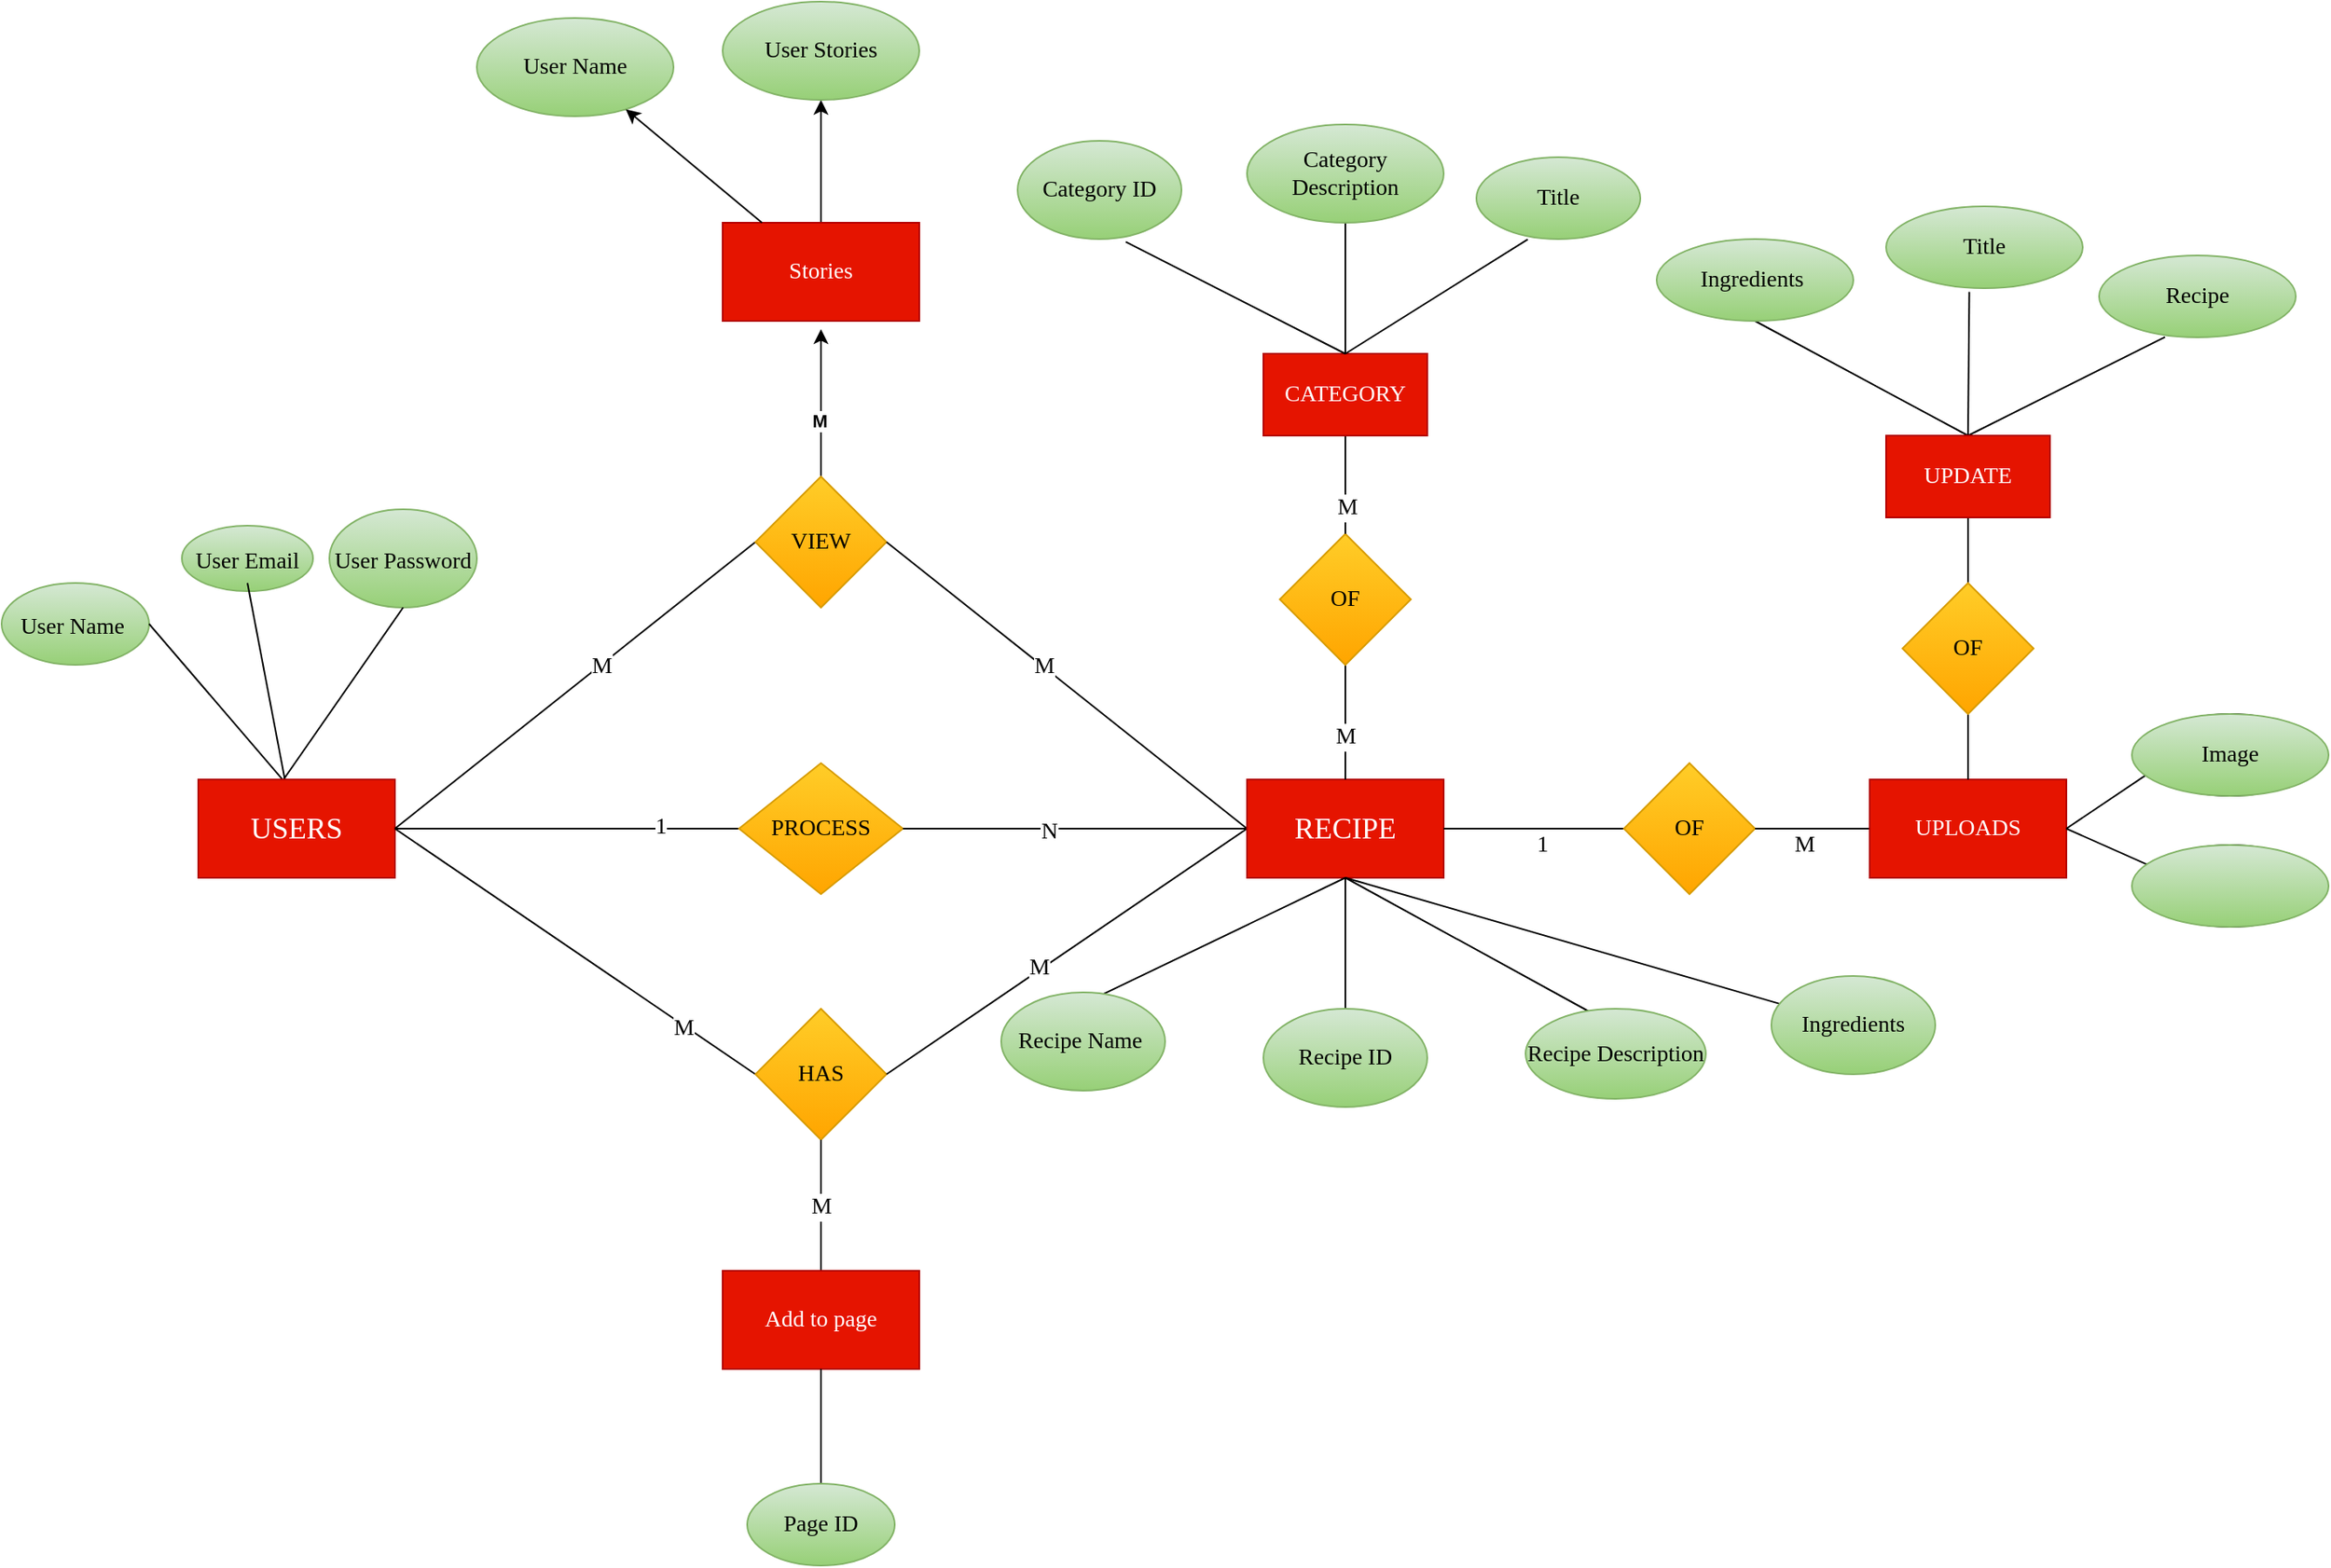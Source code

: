 <mxfile version="19.0.3" type="github">
  <diagram id="4oR8eAx7mss1e8gzUGu4" name="Page-1">
    <mxGraphModel dx="2234" dy="684" grid="1" gridSize="10" guides="1" tooltips="1" connect="1" arrows="1" fold="1" page="1" pageScale="1" pageWidth="850" pageHeight="1100" math="0" shadow="0">
      <root>
        <mxCell id="0" />
        <mxCell id="1" parent="0" />
        <mxCell id="ElRUTpvgV61J46dtp0ir-10" value="&lt;font style=&quot;font-size: 14px&quot;&gt;User Password&lt;/font&gt;" style="ellipse;whiteSpace=wrap;html=1;fontFamily=Comic Sans MS;fontSize=18;fillColor=#d5e8d4;gradientColor=#97d077;strokeColor=#82b366;" parent="1" vertex="1">
          <mxGeometry x="150" y="435" width="90" height="60" as="geometry" />
        </mxCell>
        <mxCell id="ElRUTpvgV61J46dtp0ir-11" value="&lt;font style=&quot;font-size: 14px&quot;&gt;User Email&lt;/font&gt;" style="ellipse;whiteSpace=wrap;html=1;fontFamily=Comic Sans MS;fontSize=18;fillColor=#d5e8d4;gradientColor=#97d077;strokeColor=#82b366;" parent="1" vertex="1">
          <mxGeometry x="60" y="445" width="80" height="40" as="geometry" />
        </mxCell>
        <mxCell id="ElRUTpvgV61J46dtp0ir-12" value="&lt;font style=&quot;font-size: 14px&quot;&gt;User Name&amp;nbsp;&lt;/font&gt;" style="ellipse;whiteSpace=wrap;html=1;fontFamily=Comic Sans MS;fontSize=18;fillColor=#d5e8d4;gradientColor=#97d077;strokeColor=#82b366;" parent="1" vertex="1">
          <mxGeometry x="-50" y="480" width="90" height="50" as="geometry" />
        </mxCell>
        <mxCell id="ElRUTpvgV61J46dtp0ir-13" value="" style="endArrow=none;html=1;rounded=0;fontFamily=Comic Sans MS;fontSize=18;entryX=0.5;entryY=1;entryDx=0;entryDy=0;exitX=0.43;exitY=0.01;exitDx=0;exitDy=0;exitPerimeter=0;" parent="1" source="ElRUTpvgV61J46dtp0ir-1" target="ElRUTpvgV61J46dtp0ir-10" edge="1">
          <mxGeometry width="50" height="50" relative="1" as="geometry">
            <mxPoint x="110" y="600" as="sourcePoint" />
            <mxPoint x="130" y="550" as="targetPoint" />
          </mxGeometry>
        </mxCell>
        <mxCell id="ElRUTpvgV61J46dtp0ir-14" value="" style="endArrow=none;html=1;rounded=0;fontFamily=Comic Sans MS;fontSize=18;exitX=0.44;exitY=-0.003;exitDx=0;exitDy=0;exitPerimeter=0;" parent="1" source="ElRUTpvgV61J46dtp0ir-1" edge="1">
          <mxGeometry width="50" height="50" relative="1" as="geometry">
            <mxPoint x="110" y="600" as="sourcePoint" />
            <mxPoint x="100" y="480" as="targetPoint" />
          </mxGeometry>
        </mxCell>
        <mxCell id="ElRUTpvgV61J46dtp0ir-15" value="" style="endArrow=none;html=1;rounded=0;fontFamily=Comic Sans MS;fontSize=18;entryX=1;entryY=0.5;entryDx=0;entryDy=0;startArrow=none;exitX=0.427;exitY=-0.003;exitDx=0;exitDy=0;exitPerimeter=0;" parent="1" source="ElRUTpvgV61J46dtp0ir-1" target="ElRUTpvgV61J46dtp0ir-12" edge="1">
          <mxGeometry width="50" height="50" relative="1" as="geometry">
            <mxPoint x="110" y="600" as="sourcePoint" />
            <mxPoint x="8.284" y="544.142" as="targetPoint" />
          </mxGeometry>
        </mxCell>
        <mxCell id="ElRUTpvgV61J46dtp0ir-1" value="&lt;font style=&quot;font-size: 18px&quot; face=&quot;Comic Sans MS&quot;&gt;USERS&lt;/font&gt;" style="rounded=0;whiteSpace=wrap;html=1;fillColor=#e51400;fontColor=#ffffff;strokeColor=#B20000;" parent="1" vertex="1">
          <mxGeometry x="70" y="600" width="120" height="60" as="geometry" />
        </mxCell>
        <mxCell id="ElRUTpvgV61J46dtp0ir-17" value="" style="endArrow=none;html=1;rounded=0;fontFamily=Comic Sans MS;fontSize=14;entryX=0;entryY=0.5;entryDx=0;entryDy=0;" parent="1" target="ElRUTpvgV61J46dtp0ir-26" edge="1">
          <mxGeometry width="50" height="50" relative="1" as="geometry">
            <mxPoint x="190" y="630" as="sourcePoint" />
            <mxPoint x="380" y="480" as="targetPoint" />
            <Array as="points" />
          </mxGeometry>
        </mxCell>
        <mxCell id="ElRUTpvgV61J46dtp0ir-84" value="M" style="edgeLabel;html=1;align=center;verticalAlign=middle;resizable=0;points=[];fontSize=14;fontFamily=Comic Sans MS;" parent="ElRUTpvgV61J46dtp0ir-17" vertex="1" connectable="0">
          <mxGeometry x="0.139" y="-1" relative="1" as="geometry">
            <mxPoint as="offset" />
          </mxGeometry>
        </mxCell>
        <mxCell id="ElRUTpvgV61J46dtp0ir-18" value="" style="endArrow=none;html=1;rounded=0;fontFamily=Comic Sans MS;fontSize=14;exitX=1;exitY=0.5;exitDx=0;exitDy=0;" parent="1" source="ElRUTpvgV61J46dtp0ir-1" target="ElRUTpvgV61J46dtp0ir-20" edge="1">
          <mxGeometry width="50" height="50" relative="1" as="geometry">
            <mxPoint x="190" y="660" as="sourcePoint" />
            <mxPoint x="400" y="630" as="targetPoint" />
          </mxGeometry>
        </mxCell>
        <mxCell id="ElRUTpvgV61J46dtp0ir-25" value="1" style="edgeLabel;html=1;align=center;verticalAlign=middle;resizable=0;points=[];fontSize=14;fontFamily=Comic Sans MS;" parent="ElRUTpvgV61J46dtp0ir-18" vertex="1" connectable="0">
          <mxGeometry x="0.539" y="1" relative="1" as="geometry">
            <mxPoint as="offset" />
          </mxGeometry>
        </mxCell>
        <mxCell id="ElRUTpvgV61J46dtp0ir-20" value="PROCESS" style="rhombus;whiteSpace=wrap;html=1;fontFamily=Comic Sans MS;fontSize=14;fillColor=#ffcd28;gradientColor=#ffa500;strokeColor=#d79b00;" parent="1" vertex="1">
          <mxGeometry x="400" y="590" width="100" height="80" as="geometry" />
        </mxCell>
        <mxCell id="ElRUTpvgV61J46dtp0ir-23" value="" style="endArrow=none;html=1;rounded=0;fontFamily=Comic Sans MS;fontSize=14;exitX=1;exitY=0.5;exitDx=0;exitDy=0;entryX=0;entryY=0.5;entryDx=0;entryDy=0;" parent="1" source="ElRUTpvgV61J46dtp0ir-1" target="ElRUTpvgV61J46dtp0ir-27" edge="1">
          <mxGeometry width="50" height="50" relative="1" as="geometry">
            <mxPoint x="190" y="630" as="sourcePoint" />
            <mxPoint x="380" y="750.488" as="targetPoint" />
          </mxGeometry>
        </mxCell>
        <mxCell id="ElRUTpvgV61J46dtp0ir-29" value="M" style="edgeLabel;html=1;align=center;verticalAlign=middle;resizable=0;points=[];fontSize=14;fontFamily=Comic Sans MS;" parent="ElRUTpvgV61J46dtp0ir-23" vertex="1" connectable="0">
          <mxGeometry x="0.609" y="-2" relative="1" as="geometry">
            <mxPoint as="offset" />
          </mxGeometry>
        </mxCell>
        <mxCell id="DbBbhRMSSOa6X9QHdNMr-18" value="" style="edgeStyle=orthogonalEdgeStyle;rounded=0;orthogonalLoop=1;jettySize=auto;html=1;fontStyle=1" parent="1" source="ElRUTpvgV61J46dtp0ir-26" edge="1">
          <mxGeometry relative="1" as="geometry">
            <mxPoint x="450" y="325" as="targetPoint" />
          </mxGeometry>
        </mxCell>
        <mxCell id="VwA648GKsSek5Qf0YUTY-1" value="&lt;b&gt;M&lt;/b&gt;" style="edgeLabel;html=1;align=center;verticalAlign=middle;resizable=0;points=[];" vertex="1" connectable="0" parent="DbBbhRMSSOa6X9QHdNMr-18">
          <mxGeometry x="-0.236" y="1" relative="1" as="geometry">
            <mxPoint as="offset" />
          </mxGeometry>
        </mxCell>
        <mxCell id="ElRUTpvgV61J46dtp0ir-26" value="VIEW" style="rhombus;whiteSpace=wrap;html=1;fontFamily=Comic Sans MS;fontSize=14;fillColor=#ffcd28;gradientColor=#ffa500;strokeColor=#d79b00;" parent="1" vertex="1">
          <mxGeometry x="410" y="415" width="80" height="80" as="geometry" />
        </mxCell>
        <mxCell id="ElRUTpvgV61J46dtp0ir-27" value="HAS" style="rhombus;whiteSpace=wrap;html=1;fontFamily=Comic Sans MS;fontSize=14;fillColor=#ffcd28;gradientColor=#ffa500;strokeColor=#d79b00;" parent="1" vertex="1">
          <mxGeometry x="410" y="740" width="80" height="80" as="geometry" />
        </mxCell>
        <mxCell id="ElRUTpvgV61J46dtp0ir-30" value="" style="endArrow=none;html=1;rounded=0;fontFamily=Comic Sans MS;fontSize=14;exitX=1;exitY=0.5;exitDx=0;exitDy=0;entryX=0;entryY=0.5;entryDx=0;entryDy=0;" parent="1" source="ElRUTpvgV61J46dtp0ir-26" target="ElRUTpvgV61J46dtp0ir-33" edge="1">
          <mxGeometry width="50" height="50" relative="1" as="geometry">
            <mxPoint x="490" y="490" as="sourcePoint" />
            <mxPoint x="720" y="620" as="targetPoint" />
          </mxGeometry>
        </mxCell>
        <mxCell id="ElRUTpvgV61J46dtp0ir-83" value="M" style="edgeLabel;html=1;align=center;verticalAlign=middle;resizable=0;points=[];fontSize=14;fontFamily=Comic Sans MS;" parent="ElRUTpvgV61J46dtp0ir-30" vertex="1" connectable="0">
          <mxGeometry x="-0.132" relative="1" as="geometry">
            <mxPoint as="offset" />
          </mxGeometry>
        </mxCell>
        <mxCell id="ElRUTpvgV61J46dtp0ir-31" value="" style="endArrow=none;html=1;rounded=0;fontFamily=Comic Sans MS;fontSize=14;exitX=1;exitY=0.5;exitDx=0;exitDy=0;entryX=0;entryY=0.5;entryDx=0;entryDy=0;" parent="1" source="ElRUTpvgV61J46dtp0ir-20" target="ElRUTpvgV61J46dtp0ir-33" edge="1">
          <mxGeometry width="50" height="50" relative="1" as="geometry">
            <mxPoint x="500" y="650" as="sourcePoint" />
            <mxPoint x="720" y="630" as="targetPoint" />
          </mxGeometry>
        </mxCell>
        <mxCell id="ElRUTpvgV61J46dtp0ir-82" value="N" style="edgeLabel;html=1;align=center;verticalAlign=middle;resizable=0;points=[];fontSize=14;fontFamily=Comic Sans MS;" parent="ElRUTpvgV61J46dtp0ir-31" vertex="1" connectable="0">
          <mxGeometry x="-0.156" y="-2" relative="1" as="geometry">
            <mxPoint as="offset" />
          </mxGeometry>
        </mxCell>
        <mxCell id="ElRUTpvgV61J46dtp0ir-32" value="" style="endArrow=none;html=1;rounded=0;fontFamily=Comic Sans MS;fontSize=14;exitX=1;exitY=0.5;exitDx=0;exitDy=0;entryX=0;entryY=0.5;entryDx=0;entryDy=0;" parent="1" source="ElRUTpvgV61J46dtp0ir-27" target="ElRUTpvgV61J46dtp0ir-33" edge="1">
          <mxGeometry width="50" height="50" relative="1" as="geometry">
            <mxPoint x="520" y="820" as="sourcePoint" />
            <mxPoint x="720" y="640" as="targetPoint" />
          </mxGeometry>
        </mxCell>
        <mxCell id="ElRUTpvgV61J46dtp0ir-85" value="M" style="edgeLabel;html=1;align=center;verticalAlign=middle;resizable=0;points=[];fontSize=14;fontFamily=Comic Sans MS;" parent="ElRUTpvgV61J46dtp0ir-32" vertex="1" connectable="0">
          <mxGeometry x="-0.149" y="2" relative="1" as="geometry">
            <mxPoint as="offset" />
          </mxGeometry>
        </mxCell>
        <mxCell id="ElRUTpvgV61J46dtp0ir-33" value="&lt;font style=&quot;font-size: 18px&quot; face=&quot;Comic Sans MS&quot;&gt;RECIPE&lt;/font&gt;" style="rounded=0;whiteSpace=wrap;html=1;fillColor=#e51400;strokeColor=#B20000;fontColor=#ffffff;" parent="1" vertex="1">
          <mxGeometry x="710" y="600" width="120" height="60" as="geometry" />
        </mxCell>
        <mxCell id="ElRUTpvgV61J46dtp0ir-34" value="" style="endArrow=none;html=1;rounded=0;fontFamily=Comic Sans MS;fontSize=14;exitX=0.5;exitY=0;exitDx=0;exitDy=0;entryX=0.5;entryY=1;entryDx=0;entryDy=0;" parent="1" source="ElRUTpvgV61J46dtp0ir-33" target="ElRUTpvgV61J46dtp0ir-55" edge="1">
          <mxGeometry width="50" height="50" relative="1" as="geometry">
            <mxPoint x="740" y="600" as="sourcePoint" />
            <mxPoint x="770" y="500" as="targetPoint" />
          </mxGeometry>
        </mxCell>
        <mxCell id="ElRUTpvgV61J46dtp0ir-77" value="M" style="edgeLabel;html=1;align=center;verticalAlign=middle;resizable=0;points=[];fontSize=14;fontFamily=Comic Sans MS;" parent="ElRUTpvgV61J46dtp0ir-34" vertex="1" connectable="0">
          <mxGeometry x="-0.251" relative="1" as="geometry">
            <mxPoint as="offset" />
          </mxGeometry>
        </mxCell>
        <mxCell id="ElRUTpvgV61J46dtp0ir-35" value="" style="endArrow=none;html=1;rounded=0;fontFamily=Comic Sans MS;fontSize=14;entryX=0.5;entryY=1;entryDx=0;entryDy=0;exitX=0.617;exitY=0.022;exitDx=0;exitDy=0;exitPerimeter=0;" parent="1" source="ElRUTpvgV61J46dtp0ir-52" target="ElRUTpvgV61J46dtp0ir-33" edge="1">
          <mxGeometry width="50" height="50" relative="1" as="geometry">
            <mxPoint x="640" y="730" as="sourcePoint" />
            <mxPoint x="780" y="670" as="targetPoint" />
          </mxGeometry>
        </mxCell>
        <mxCell id="ElRUTpvgV61J46dtp0ir-36" value="" style="endArrow=none;html=1;rounded=0;fontFamily=Comic Sans MS;fontSize=14;entryX=0.5;entryY=1;entryDx=0;entryDy=0;" parent="1" target="ElRUTpvgV61J46dtp0ir-33" edge="1">
          <mxGeometry width="50" height="50" relative="1" as="geometry">
            <mxPoint x="770" y="740" as="sourcePoint" />
            <mxPoint x="830" y="680" as="targetPoint" />
          </mxGeometry>
        </mxCell>
        <mxCell id="ElRUTpvgV61J46dtp0ir-37" value="" style="endArrow=none;html=1;rounded=0;fontFamily=Comic Sans MS;fontSize=14;exitX=0.347;exitY=0.025;exitDx=0;exitDy=0;exitPerimeter=0;" parent="1" source="ElRUTpvgV61J46dtp0ir-54" edge="1">
          <mxGeometry width="50" height="50" relative="1" as="geometry">
            <mxPoint x="880" y="720" as="sourcePoint" />
            <mxPoint x="770" y="660" as="targetPoint" />
          </mxGeometry>
        </mxCell>
        <mxCell id="ElRUTpvgV61J46dtp0ir-38" value="" style="endArrow=none;html=1;rounded=0;fontFamily=Comic Sans MS;fontSize=14;entryX=0;entryY=0.5;entryDx=0;entryDy=0;" parent="1" source="ElRUTpvgV61J46dtp0ir-33" target="ElRUTpvgV61J46dtp0ir-43" edge="1">
          <mxGeometry width="50" height="50" relative="1" as="geometry">
            <mxPoint x="830" y="680" as="sourcePoint" />
            <mxPoint x="1040" y="630" as="targetPoint" />
            <Array as="points" />
          </mxGeometry>
        </mxCell>
        <mxCell id="ElRUTpvgV61J46dtp0ir-43" value="OF" style="rhombus;whiteSpace=wrap;html=1;fontFamily=Comic Sans MS;fontSize=14;fillColor=#ffcd28;gradientColor=#ffa500;strokeColor=#d79b00;" parent="1" vertex="1">
          <mxGeometry x="940" y="590" width="80" height="80" as="geometry" />
        </mxCell>
        <mxCell id="ElRUTpvgV61J46dtp0ir-44" value="" style="endArrow=none;html=1;rounded=0;fontFamily=Comic Sans MS;fontSize=14;exitX=1;exitY=0.5;exitDx=0;exitDy=0;entryX=0;entryY=0.5;entryDx=0;entryDy=0;" parent="1" source="ElRUTpvgV61J46dtp0ir-43" target="ElRUTpvgV61J46dtp0ir-45" edge="1">
          <mxGeometry width="50" height="50" relative="1" as="geometry">
            <mxPoint x="1080" y="660" as="sourcePoint" />
            <mxPoint x="1100" y="630" as="targetPoint" />
            <Array as="points" />
          </mxGeometry>
        </mxCell>
        <mxCell id="ElRUTpvgV61J46dtp0ir-45" value="UPLOADS" style="rounded=0;whiteSpace=wrap;html=1;fontFamily=Comic Sans MS;fontSize=14;fillColor=#e51400;strokeColor=#B20000;fontColor=#ffffff;" parent="1" vertex="1">
          <mxGeometry x="1090" y="600" width="120" height="60" as="geometry" />
        </mxCell>
        <mxCell id="ElRUTpvgV61J46dtp0ir-48" value="" style="endArrow=none;html=1;rounded=0;fontFamily=Comic Sans MS;fontSize=14;exitX=1;exitY=0.5;exitDx=0;exitDy=0;entryX=0.032;entryY=0.684;entryDx=0;entryDy=0;entryPerimeter=0;" parent="1" source="ElRUTpvgV61J46dtp0ir-45" target="ElRUTpvgV61J46dtp0ir-50" edge="1">
          <mxGeometry width="50" height="50" relative="1" as="geometry">
            <mxPoint x="1210" y="650" as="sourcePoint" />
            <mxPoint x="1290" y="590" as="targetPoint" />
          </mxGeometry>
        </mxCell>
        <mxCell id="ElRUTpvgV61J46dtp0ir-49" value="" style="endArrow=none;html=1;rounded=0;fontFamily=Comic Sans MS;fontSize=14;exitX=1;exitY=0.5;exitDx=0;exitDy=0;entryX=0.047;entryY=0.287;entryDx=0;entryDy=0;entryPerimeter=0;" parent="1" source="ElRUTpvgV61J46dtp0ir-45" target="ElRUTpvgV61J46dtp0ir-51" edge="1">
          <mxGeometry width="50" height="50" relative="1" as="geometry">
            <mxPoint x="1230" y="690" as="sourcePoint" />
            <mxPoint x="1280" y="670" as="targetPoint" />
          </mxGeometry>
        </mxCell>
        <mxCell id="ElRUTpvgV61J46dtp0ir-50" value="Image" style="ellipse;whiteSpace=wrap;html=1;fontFamily=Comic Sans MS;fontSize=14;" parent="1" vertex="1">
          <mxGeometry x="1260" y="560" width="100" height="50" as="geometry" />
        </mxCell>
        <mxCell id="ElRUTpvgV61J46dtp0ir-51" value="Videos" style="ellipse;whiteSpace=wrap;html=1;fontFamily=Comic Sans MS;fontSize=14;" parent="1" vertex="1">
          <mxGeometry x="1260" y="640" width="100" height="50" as="geometry" />
        </mxCell>
        <mxCell id="ElRUTpvgV61J46dtp0ir-52" value="Recipe Name&amp;nbsp;" style="ellipse;whiteSpace=wrap;html=1;fontFamily=Comic Sans MS;fontSize=14;fillColor=#d5e8d4;gradientColor=#97d077;strokeColor=#82b366;" parent="1" vertex="1">
          <mxGeometry x="560" y="730" width="100" height="60" as="geometry" />
        </mxCell>
        <mxCell id="ElRUTpvgV61J46dtp0ir-53" value="Recipe ID" style="ellipse;whiteSpace=wrap;html=1;fontFamily=Comic Sans MS;fontSize=14;fillColor=#d5e8d4;gradientColor=#97d077;strokeColor=#82b366;" parent="1" vertex="1">
          <mxGeometry x="720" y="740" width="100" height="60" as="geometry" />
        </mxCell>
        <mxCell id="ElRUTpvgV61J46dtp0ir-54" value="Recipe Description" style="ellipse;whiteSpace=wrap;html=1;fontFamily=Comic Sans MS;fontSize=14;fillColor=#d5e8d4;gradientColor=#97d077;strokeColor=#82b366;" parent="1" vertex="1">
          <mxGeometry x="880" y="740" width="110" height="55" as="geometry" />
        </mxCell>
        <mxCell id="ElRUTpvgV61J46dtp0ir-55" value="OF" style="rhombus;whiteSpace=wrap;html=1;fontFamily=Comic Sans MS;fontSize=14;fillColor=#ffcd28;gradientColor=#ffa500;strokeColor=#d79b00;" parent="1" vertex="1">
          <mxGeometry x="730" y="450" width="80" height="80" as="geometry" />
        </mxCell>
        <mxCell id="ElRUTpvgV61J46dtp0ir-57" value="" style="endArrow=none;html=1;rounded=0;fontFamily=Comic Sans MS;fontSize=14;exitX=0.5;exitY=0;exitDx=0;exitDy=0;entryX=0.5;entryY=1;entryDx=0;entryDy=0;" parent="1" source="ElRUTpvgV61J46dtp0ir-55" target="ElRUTpvgV61J46dtp0ir-58" edge="1">
          <mxGeometry width="50" height="50" relative="1" as="geometry">
            <mxPoint x="750" y="440" as="sourcePoint" />
            <mxPoint x="770" y="390" as="targetPoint" />
          </mxGeometry>
        </mxCell>
        <mxCell id="ElRUTpvgV61J46dtp0ir-78" value="M" style="edgeLabel;html=1;align=center;verticalAlign=middle;resizable=0;points=[];fontSize=14;fontFamily=Comic Sans MS;" parent="ElRUTpvgV61J46dtp0ir-57" vertex="1" connectable="0">
          <mxGeometry x="-0.46" y="-1" relative="1" as="geometry">
            <mxPoint as="offset" />
          </mxGeometry>
        </mxCell>
        <mxCell id="ElRUTpvgV61J46dtp0ir-58" value="CATEGORY" style="rounded=0;whiteSpace=wrap;html=1;fontFamily=Comic Sans MS;fontSize=14;fillColor=#e51400;strokeColor=#B20000;fontColor=#ffffff;" parent="1" vertex="1">
          <mxGeometry x="720" y="340" width="100" height="50" as="geometry" />
        </mxCell>
        <mxCell id="ElRUTpvgV61J46dtp0ir-59" value="" style="endArrow=none;html=1;rounded=0;fontFamily=Comic Sans MS;fontSize=14;exitX=0.5;exitY=0;exitDx=0;exitDy=0;entryX=0.313;entryY=1.003;entryDx=0;entryDy=0;entryPerimeter=0;" parent="1" source="ElRUTpvgV61J46dtp0ir-58" target="ElRUTpvgV61J46dtp0ir-62" edge="1">
          <mxGeometry width="50" height="50" relative="1" as="geometry">
            <mxPoint x="780" y="330" as="sourcePoint" />
            <mxPoint x="800" y="270" as="targetPoint" />
          </mxGeometry>
        </mxCell>
        <mxCell id="ElRUTpvgV61J46dtp0ir-60" value="" style="endArrow=none;html=1;rounded=0;fontFamily=Comic Sans MS;fontSize=14;exitX=0.5;exitY=0;exitDx=0;exitDy=0;entryX=0.5;entryY=1;entryDx=0;entryDy=0;" parent="1" source="ElRUTpvgV61J46dtp0ir-58" target="ElRUTpvgV61J46dtp0ir-63" edge="1">
          <mxGeometry width="50" height="50" relative="1" as="geometry">
            <mxPoint x="710" y="300" as="sourcePoint" />
            <mxPoint x="760" y="250" as="targetPoint" />
          </mxGeometry>
        </mxCell>
        <mxCell id="ElRUTpvgV61J46dtp0ir-61" value="" style="endArrow=none;html=1;rounded=0;fontFamily=Comic Sans MS;fontSize=14;exitX=0.5;exitY=0;exitDx=0;exitDy=0;entryX=0.66;entryY=1.028;entryDx=0;entryDy=0;entryPerimeter=0;" parent="1" source="ElRUTpvgV61J46dtp0ir-58" target="ElRUTpvgV61J46dtp0ir-64" edge="1">
          <mxGeometry width="50" height="50" relative="1" as="geometry">
            <mxPoint x="680" y="310" as="sourcePoint" />
            <mxPoint x="730" y="260" as="targetPoint" />
          </mxGeometry>
        </mxCell>
        <mxCell id="ElRUTpvgV61J46dtp0ir-62" value="Title" style="ellipse;whiteSpace=wrap;html=1;fontFamily=Comic Sans MS;fontSize=14;fillColor=#d5e8d4;gradientColor=#97d077;strokeColor=#82b366;" parent="1" vertex="1">
          <mxGeometry x="850" y="220" width="100" height="50" as="geometry" />
        </mxCell>
        <mxCell id="ElRUTpvgV61J46dtp0ir-63" value="Category Description" style="ellipse;whiteSpace=wrap;html=1;fontFamily=Comic Sans MS;fontSize=14;fillColor=#d5e8d4;gradientColor=#97d077;strokeColor=#82b366;" parent="1" vertex="1">
          <mxGeometry x="710" y="200" width="120" height="60" as="geometry" />
        </mxCell>
        <mxCell id="ElRUTpvgV61J46dtp0ir-64" value="Category ID" style="ellipse;whiteSpace=wrap;html=1;fontFamily=Comic Sans MS;fontSize=14;fillColor=#d5e8d4;gradientColor=#97d077;strokeColor=#82b366;" parent="1" vertex="1">
          <mxGeometry x="570" y="210" width="100" height="60" as="geometry" />
        </mxCell>
        <mxCell id="ElRUTpvgV61J46dtp0ir-65" value="" style="endArrow=none;html=1;rounded=0;fontFamily=Comic Sans MS;fontSize=14;entryX=0.5;entryY=1;entryDx=0;entryDy=0;exitX=0.5;exitY=0;exitDx=0;exitDy=0;" parent="1" source="ElRUTpvgV61J46dtp0ir-66" target="ElRUTpvgV61J46dtp0ir-27" edge="1">
          <mxGeometry width="50" height="50" relative="1" as="geometry">
            <mxPoint x="450" y="880" as="sourcePoint" />
            <mxPoint x="470" y="830" as="targetPoint" />
            <Array as="points">
              <mxPoint x="450" y="850" />
            </Array>
          </mxGeometry>
        </mxCell>
        <mxCell id="ElRUTpvgV61J46dtp0ir-86" value="M" style="edgeLabel;html=1;align=center;verticalAlign=middle;resizable=0;points=[];fontSize=14;fontFamily=Comic Sans MS;" parent="ElRUTpvgV61J46dtp0ir-65" vertex="1" connectable="0">
          <mxGeometry x="-0.025" relative="1" as="geometry">
            <mxPoint as="offset" />
          </mxGeometry>
        </mxCell>
        <mxCell id="ElRUTpvgV61J46dtp0ir-66" value="Add to page" style="rounded=0;whiteSpace=wrap;html=1;fontFamily=Comic Sans MS;fontSize=14;fillColor=#e51400;fontColor=#ffffff;strokeColor=#B20000;" parent="1" vertex="1">
          <mxGeometry x="390" y="900" width="120" height="60" as="geometry" />
        </mxCell>
        <mxCell id="ElRUTpvgV61J46dtp0ir-67" value="" style="endArrow=none;html=1;rounded=0;fontFamily=Comic Sans MS;fontSize=14;entryX=0.5;entryY=1;entryDx=0;entryDy=0;exitX=0.5;exitY=0;exitDx=0;exitDy=0;" parent="1" source="ElRUTpvgV61J46dtp0ir-71" target="ElRUTpvgV61J46dtp0ir-66" edge="1">
          <mxGeometry width="50" height="50" relative="1" as="geometry">
            <mxPoint x="410" y="1010" as="sourcePoint" />
            <mxPoint x="460" y="960" as="targetPoint" />
          </mxGeometry>
        </mxCell>
        <mxCell id="ElRUTpvgV61J46dtp0ir-71" value="Page ID" style="ellipse;whiteSpace=wrap;html=1;fontFamily=Comic Sans MS;fontSize=14;fillColor=#d5e8d4;gradientColor=#97d077;strokeColor=#82b366;" parent="1" vertex="1">
          <mxGeometry x="405" y="1030" width="90" height="50" as="geometry" />
        </mxCell>
        <mxCell id="ElRUTpvgV61J46dtp0ir-75" value="" style="endArrow=none;html=1;rounded=0;fontFamily=Comic Sans MS;fontSize=14;startArrow=none;" parent="1" source="ElRUTpvgV61J46dtp0ir-74" edge="1">
          <mxGeometry width="50" height="50" relative="1" as="geometry">
            <mxPoint x="1000" y="730" as="sourcePoint" />
            <mxPoint x="770" y="660" as="targetPoint" />
          </mxGeometry>
        </mxCell>
        <mxCell id="ElRUTpvgV61J46dtp0ir-74" value="Ingredients" style="ellipse;whiteSpace=wrap;html=1;fontFamily=Comic Sans MS;fontSize=14;fillColor=#d5e8d4;gradientColor=#97d077;strokeColor=#82b366;" parent="1" vertex="1">
          <mxGeometry x="1030" y="720" width="100" height="60" as="geometry" />
        </mxCell>
        <mxCell id="ElRUTpvgV61J46dtp0ir-79" value="Image" style="ellipse;whiteSpace=wrap;html=1;fontFamily=Comic Sans MS;fontSize=14;fillColor=#d5e8d4;gradientColor=#97d077;strokeColor=#82b366;" parent="1" vertex="1">
          <mxGeometry x="1250" y="560" width="120" height="50" as="geometry" />
        </mxCell>
        <mxCell id="ElRUTpvgV61J46dtp0ir-80" value="" style="ellipse;whiteSpace=wrap;html=1;fontFamily=Comic Sans MS;fontSize=14;fillColor=#d5e8d4;gradientColor=#97d077;strokeColor=#82b366;" parent="1" vertex="1">
          <mxGeometry x="1250" y="640" width="120" height="50" as="geometry" />
        </mxCell>
        <mxCell id="ElRUTpvgV61J46dtp0ir-88" value="M" style="text;html=1;align=center;verticalAlign=middle;resizable=0;points=[];autosize=1;strokeColor=none;fillColor=none;fontSize=14;fontFamily=Comic Sans MS;" parent="1" vertex="1">
          <mxGeometry x="1035" y="630" width="30" height="20" as="geometry" />
        </mxCell>
        <mxCell id="ElRUTpvgV61J46dtp0ir-89" value="1" style="text;html=1;align=center;verticalAlign=middle;resizable=0;points=[];autosize=1;strokeColor=none;fillColor=none;fontSize=14;fontFamily=Comic Sans MS;" parent="1" vertex="1">
          <mxGeometry x="880" y="630" width="20" height="20" as="geometry" />
        </mxCell>
        <mxCell id="DbBbhRMSSOa6X9QHdNMr-1" value="" style="endArrow=none;html=1;rounded=0;exitX=0.5;exitY=0;exitDx=0;exitDy=0;" parent="1" source="ElRUTpvgV61J46dtp0ir-45" edge="1">
          <mxGeometry width="50" height="50" relative="1" as="geometry">
            <mxPoint x="1120" y="600" as="sourcePoint" />
            <mxPoint x="1150" y="560" as="targetPoint" />
          </mxGeometry>
        </mxCell>
        <mxCell id="DbBbhRMSSOa6X9QHdNMr-4" value="" style="endArrow=none;html=1;rounded=0;" parent="1" edge="1">
          <mxGeometry width="50" height="50" relative="1" as="geometry">
            <mxPoint x="1150" y="480" as="sourcePoint" />
            <mxPoint x="1150" y="440" as="targetPoint" />
          </mxGeometry>
        </mxCell>
        <mxCell id="DbBbhRMSSOa6X9QHdNMr-6" value="" style="endArrow=none;html=1;rounded=0;entryX=0.335;entryY=0.996;entryDx=0;entryDy=0;entryPerimeter=0;exitX=0.5;exitY=0;exitDx=0;exitDy=0;" parent="1" source="DbBbhRMSSOa6X9QHdNMr-14" target="DbBbhRMSSOa6X9QHdNMr-11" edge="1">
          <mxGeometry width="50" height="50" relative="1" as="geometry">
            <mxPoint x="1140" y="380" as="sourcePoint" />
            <mxPoint x="1220" y="310" as="targetPoint" />
          </mxGeometry>
        </mxCell>
        <mxCell id="DbBbhRMSSOa6X9QHdNMr-7" value="" style="endArrow=none;html=1;rounded=0;exitX=0.5;exitY=0;exitDx=0;exitDy=0;entryX=0.423;entryY=1.044;entryDx=0;entryDy=0;entryPerimeter=0;" parent="1" source="DbBbhRMSSOa6X9QHdNMr-14" target="DbBbhRMSSOa6X9QHdNMr-12" edge="1">
          <mxGeometry width="50" height="50" relative="1" as="geometry">
            <mxPoint x="1140.76" y="378.2" as="sourcePoint" />
            <mxPoint x="1140" y="300" as="targetPoint" />
          </mxGeometry>
        </mxCell>
        <mxCell id="DbBbhRMSSOa6X9QHdNMr-8" value="" style="endArrow=none;html=1;rounded=0;exitX=0.5;exitY=0;exitDx=0;exitDy=0;entryX=0.5;entryY=1;entryDx=0;entryDy=0;" parent="1" source="DbBbhRMSSOa6X9QHdNMr-14" target="DbBbhRMSSOa6X9QHdNMr-13" edge="1">
          <mxGeometry width="50" height="50" relative="1" as="geometry">
            <mxPoint x="1145" y="380" as="sourcePoint" />
            <mxPoint x="1065" y="310" as="targetPoint" />
            <Array as="points" />
          </mxGeometry>
        </mxCell>
        <mxCell id="DbBbhRMSSOa6X9QHdNMr-11" value="Recipe" style="ellipse;whiteSpace=wrap;html=1;fontFamily=Comic Sans MS;fontSize=14;fillColor=#d5e8d4;gradientColor=#97d077;strokeColor=#82b366;" parent="1" vertex="1">
          <mxGeometry x="1230" y="280" width="120" height="50" as="geometry" />
        </mxCell>
        <mxCell id="DbBbhRMSSOa6X9QHdNMr-12" value="Title" style="ellipse;whiteSpace=wrap;html=1;fontFamily=Comic Sans MS;fontSize=14;fillColor=#d5e8d4;gradientColor=#97d077;strokeColor=#82b366;" parent="1" vertex="1">
          <mxGeometry x="1100" y="250" width="120" height="50" as="geometry" />
        </mxCell>
        <mxCell id="DbBbhRMSSOa6X9QHdNMr-13" value="Ingredients&amp;nbsp;" style="ellipse;whiteSpace=wrap;html=1;fontFamily=Comic Sans MS;fontSize=14;fillColor=#d5e8d4;gradientColor=#97d077;strokeColor=#82b366;" parent="1" vertex="1">
          <mxGeometry x="960" y="270" width="120" height="50" as="geometry" />
        </mxCell>
        <mxCell id="DbBbhRMSSOa6X9QHdNMr-14" value="UPDATE" style="rounded=0;whiteSpace=wrap;html=1;fontFamily=Comic Sans MS;fontSize=14;fillColor=#e51400;strokeColor=#B20000;fontColor=#ffffff;" parent="1" vertex="1">
          <mxGeometry x="1100" y="390" width="100" height="50" as="geometry" />
        </mxCell>
        <mxCell id="DbBbhRMSSOa6X9QHdNMr-16" value="OF" style="rhombus;whiteSpace=wrap;html=1;fontFamily=Comic Sans MS;fontSize=14;fillColor=#ffcd28;gradientColor=#ffa500;strokeColor=#d79b00;" parent="1" vertex="1">
          <mxGeometry x="1110" y="480" width="80" height="80" as="geometry" />
        </mxCell>
        <mxCell id="DbBbhRMSSOa6X9QHdNMr-27" value="" style="edgeStyle=orthogonalEdgeStyle;rounded=0;orthogonalLoop=1;jettySize=auto;html=1;" parent="1" source="DbBbhRMSSOa6X9QHdNMr-24" target="DbBbhRMSSOa6X9QHdNMr-26" edge="1">
          <mxGeometry relative="1" as="geometry" />
        </mxCell>
        <mxCell id="DbBbhRMSSOa6X9QHdNMr-24" value="Stories" style="whiteSpace=wrap;html=1;fontSize=14;fontFamily=Comic Sans MS;fillColor=#e51400;strokeColor=#B20000;fontColor=#ffffff;" parent="1" vertex="1">
          <mxGeometry x="390" y="260" width="120" height="60" as="geometry" />
        </mxCell>
        <mxCell id="DbBbhRMSSOa6X9QHdNMr-26" value="User Stories" style="ellipse;whiteSpace=wrap;html=1;fontSize=14;fontFamily=Comic Sans MS;fillColor=#d5e8d4;strokeColor=#82b366;gradientColor=#97d077;" parent="1" vertex="1">
          <mxGeometry x="390" y="125" width="120" height="60" as="geometry" />
        </mxCell>
        <mxCell id="VwA648GKsSek5Qf0YUTY-2" value="User Name" style="ellipse;whiteSpace=wrap;html=1;fontSize=14;fontFamily=Comic Sans MS;fillColor=#d5e8d4;strokeColor=#82b366;gradientColor=#97d077;" vertex="1" parent="1">
          <mxGeometry x="240" y="135" width="120" height="60" as="geometry" />
        </mxCell>
        <mxCell id="VwA648GKsSek5Qf0YUTY-3" value="" style="endArrow=classic;html=1;rounded=0;" edge="1" parent="1" source="DbBbhRMSSOa6X9QHdNMr-24" target="VwA648GKsSek5Qf0YUTY-2">
          <mxGeometry width="50" height="50" relative="1" as="geometry">
            <mxPoint x="330" y="270" as="sourcePoint" />
            <mxPoint x="380" y="220" as="targetPoint" />
          </mxGeometry>
        </mxCell>
      </root>
    </mxGraphModel>
  </diagram>
</mxfile>
